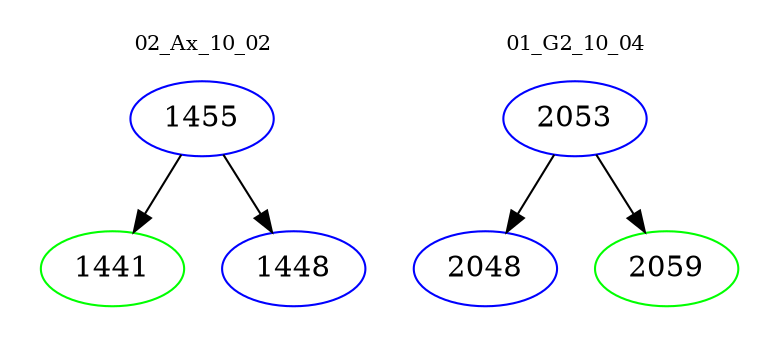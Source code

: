 digraph{
subgraph cluster_0 {
color = white
label = "02_Ax_10_02";
fontsize=10;
T0_1455 [label="1455", color="blue"]
T0_1455 -> T0_1441 [color="black"]
T0_1441 [label="1441", color="green"]
T0_1455 -> T0_1448 [color="black"]
T0_1448 [label="1448", color="blue"]
}
subgraph cluster_1 {
color = white
label = "01_G2_10_04";
fontsize=10;
T1_2053 [label="2053", color="blue"]
T1_2053 -> T1_2048 [color="black"]
T1_2048 [label="2048", color="blue"]
T1_2053 -> T1_2059 [color="black"]
T1_2059 [label="2059", color="green"]
}
}
